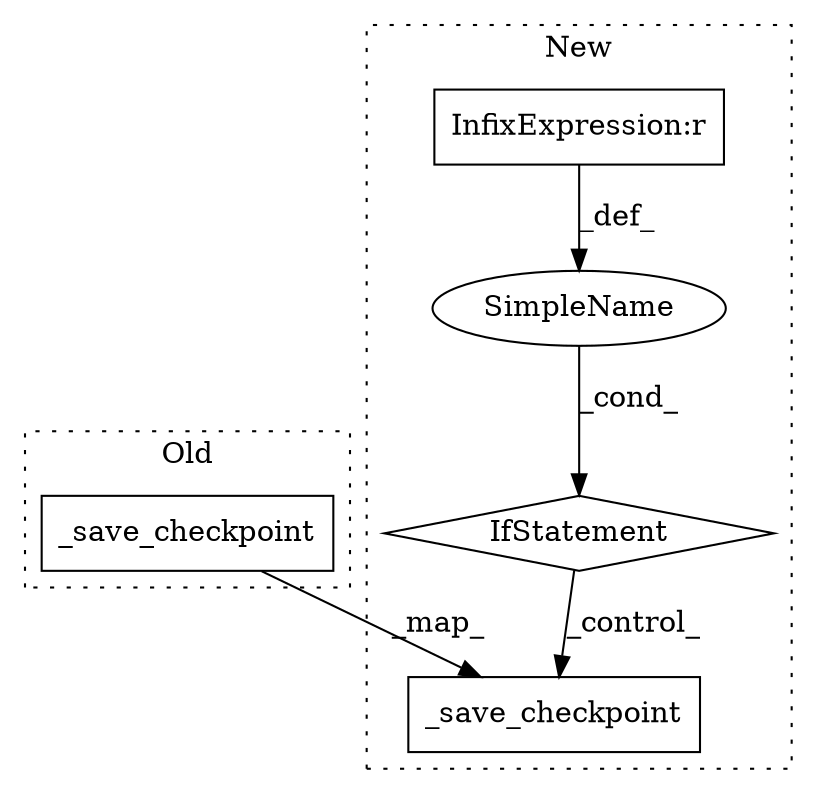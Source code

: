 digraph G {
subgraph cluster0 {
1 [label="_save_checkpoint" a="32" s="12984,13058" l="17,1" shape="box"];
label = "Old";
style="dotted";
}
subgraph cluster1 {
2 [label="_save_checkpoint" a="32" s="14551,14625" l="17,1" shape="box"];
3 [label="IfStatement" a="25" s="14491,14541" l="4,2" shape="diamond"];
4 [label="InfixExpression:r" a="27" s="14508" l="4" shape="box"];
5 [label="SimpleName" a="42" s="" l="" shape="ellipse"];
label = "New";
style="dotted";
}
1 -> 2 [label="_map_"];
3 -> 2 [label="_control_"];
4 -> 5 [label="_def_"];
5 -> 3 [label="_cond_"];
}
